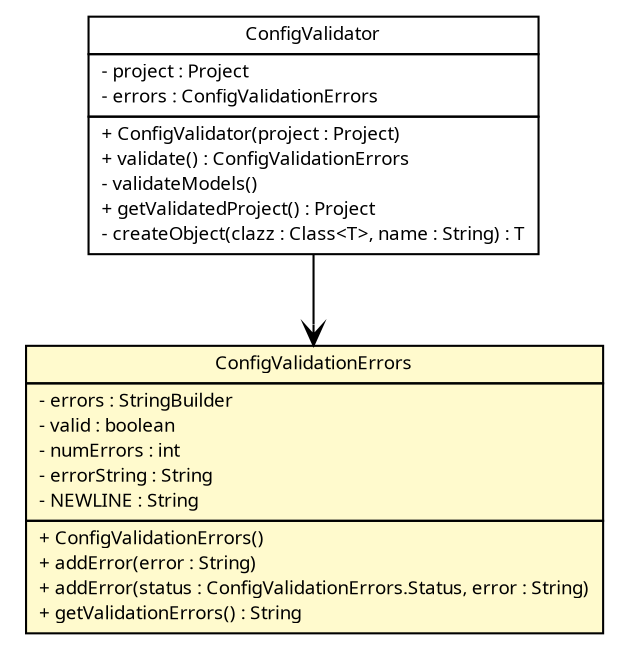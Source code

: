 #!/usr/local/bin/dot
#
# Class diagram 
# Generated by UMLGraph version R5_6 (http://www.umlgraph.org/)
#

digraph G {
	edge [fontname="Trebuchet MS",fontsize=10,labelfontname="Trebuchet MS",labelfontsize=10];
	node [fontname="Trebuchet MS",fontsize=10,shape=plaintext];
	nodesep=0.25;
	ranksep=0.5;
	// broadwick.config.ConfigValidator
	c7567 [label=<<table title="broadwick.config.ConfigValidator" border="0" cellborder="1" cellspacing="0" cellpadding="2" port="p" href="./ConfigValidator.html">
		<tr><td><table border="0" cellspacing="0" cellpadding="1">
<tr><td align="center" balign="center"><font face="Trebuchet MS"> ConfigValidator </font></td></tr>
		</table></td></tr>
		<tr><td><table border="0" cellspacing="0" cellpadding="1">
<tr><td align="left" balign="left"> - project : Project </td></tr>
<tr><td align="left" balign="left"> - errors : ConfigValidationErrors </td></tr>
		</table></td></tr>
		<tr><td><table border="0" cellspacing="0" cellpadding="1">
<tr><td align="left" balign="left"> + ConfigValidator(project : Project) </td></tr>
<tr><td align="left" balign="left"> + validate() : ConfigValidationErrors </td></tr>
<tr><td align="left" balign="left"> - validateModels() </td></tr>
<tr><td align="left" balign="left"> + getValidatedProject() : Project </td></tr>
<tr><td align="left" balign="left"> - createObject(clazz : Class&lt;T&gt;, name : String) : T </td></tr>
		</table></td></tr>
		</table>>, URL="./ConfigValidator.html", fontname="Trebuchet MS", fontcolor="black", fontsize=9.0];
	// broadwick.config.ConfigValidationErrors
	c7568 [label=<<table title="broadwick.config.ConfigValidationErrors" border="0" cellborder="1" cellspacing="0" cellpadding="2" port="p" bgcolor="lemonChiffon" href="./ConfigValidationErrors.html">
		<tr><td><table border="0" cellspacing="0" cellpadding="1">
<tr><td align="center" balign="center"><font face="Trebuchet MS"> ConfigValidationErrors </font></td></tr>
		</table></td></tr>
		<tr><td><table border="0" cellspacing="0" cellpadding="1">
<tr><td align="left" balign="left"> - errors : StringBuilder </td></tr>
<tr><td align="left" balign="left"> - valid : boolean </td></tr>
<tr><td align="left" balign="left"> - numErrors : int </td></tr>
<tr><td align="left" balign="left"> - errorString : String </td></tr>
<tr><td align="left" balign="left"> - NEWLINE : String </td></tr>
		</table></td></tr>
		<tr><td><table border="0" cellspacing="0" cellpadding="1">
<tr><td align="left" balign="left"> + ConfigValidationErrors() </td></tr>
<tr><td align="left" balign="left"> + addError(error : String) </td></tr>
<tr><td align="left" balign="left"> + addError(status : ConfigValidationErrors.Status, error : String) </td></tr>
<tr><td align="left" balign="left"> + getValidationErrors() : String </td></tr>
		</table></td></tr>
		</table>>, URL="./ConfigValidationErrors.html", fontname="Trebuchet MS", fontcolor="black", fontsize=9.0];
	// broadwick.config.ConfigValidator NAVASSOC broadwick.config.ConfigValidationErrors
	c7567:p -> c7568:p [taillabel="", label="", headlabel="", fontname="Trebuchet MS", fontcolor="black", fontsize=10.0, color="black", arrowhead=open];
}

